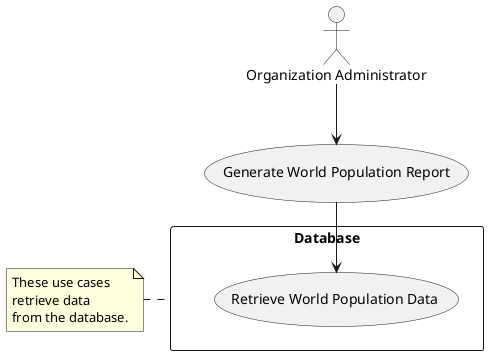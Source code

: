 @startuml World_Population_System

usecase UC11 as "Generate World Population Report"

actor "Organization Administrator" as Administrator

rectangle Database {
    usecase "Retrieve World Population Data" as RetrieveWorldPopulationData
}

Administrator --> UC11
UC11 --> RetrieveWorldPopulationData

note left of Database : These use cases\nretrieve data\nfrom the database.

@enduml

